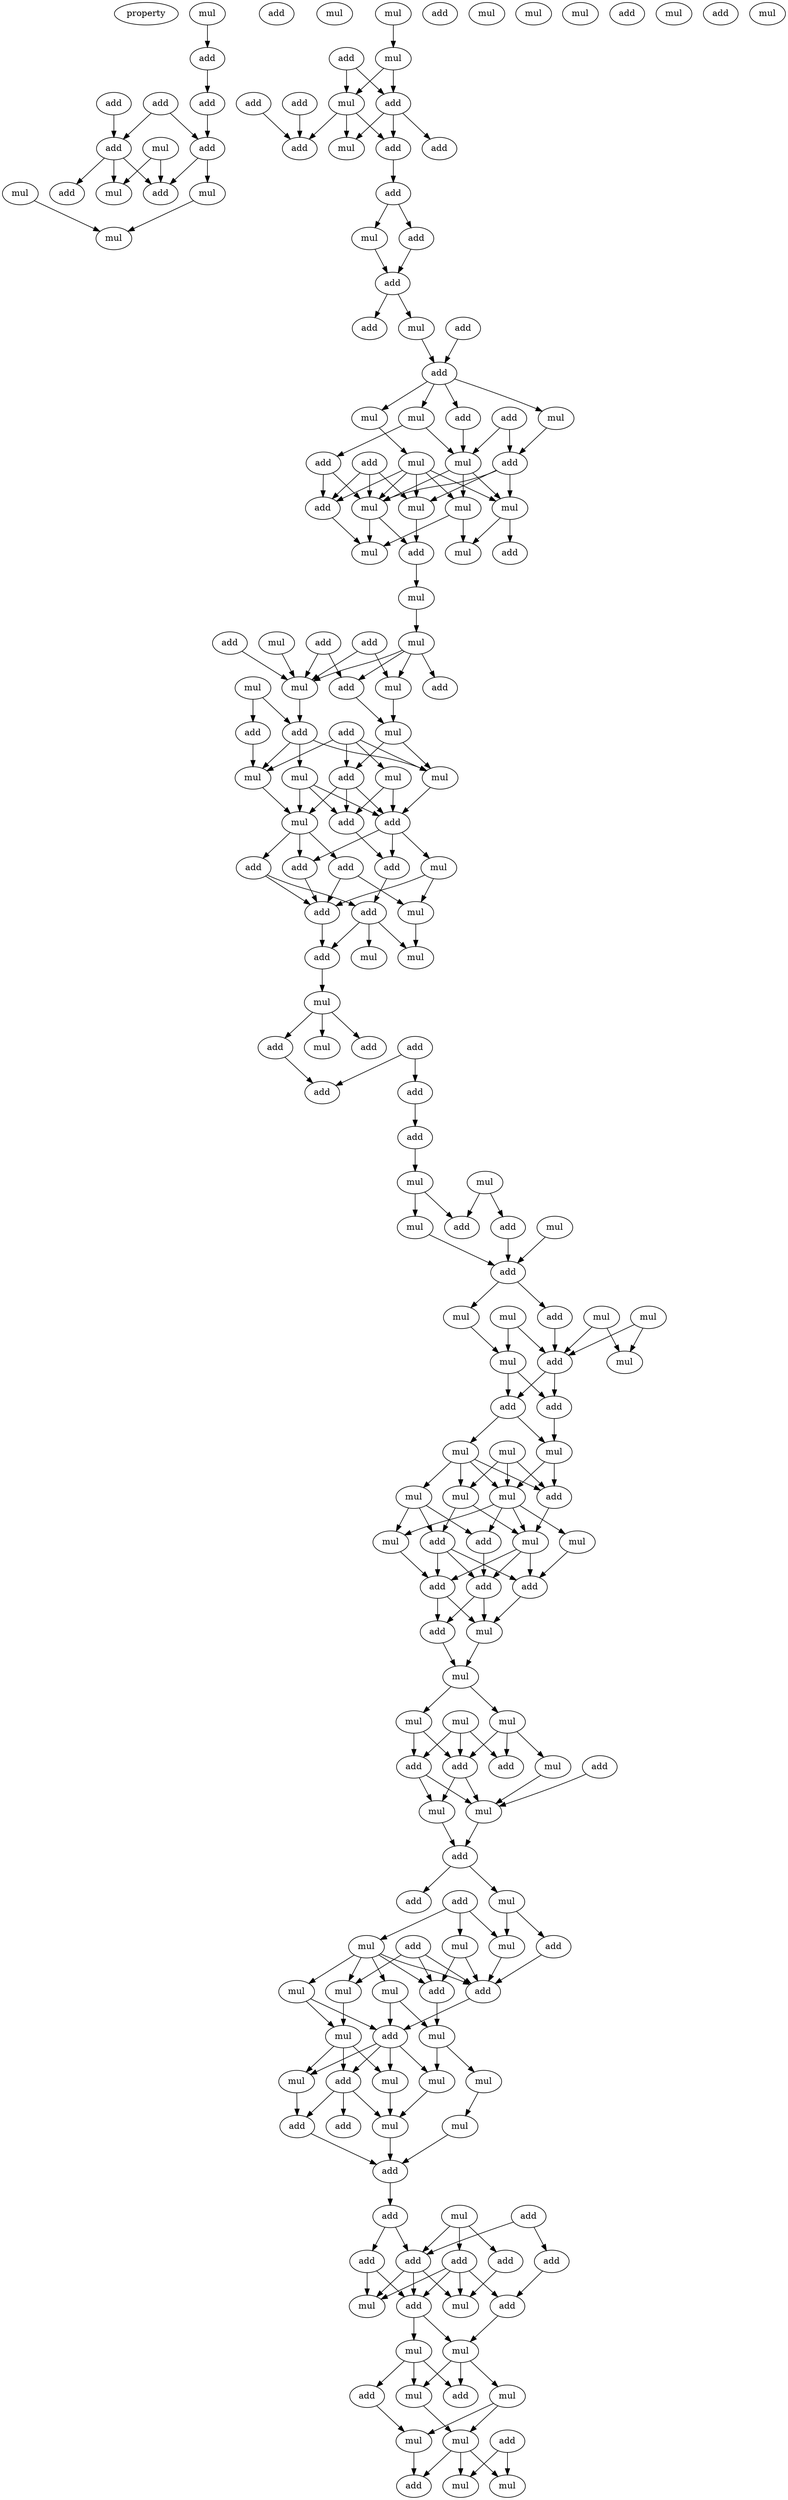 digraph {
    node [fontcolor=black]
    property [mul=2,lf=1.9]
    0 [ label = mul ];
    1 [ label = add ];
    2 [ label = add ];
    3 [ label = add ];
    4 [ label = add ];
    5 [ label = add ];
    6 [ label = add ];
    7 [ label = mul ];
    8 [ label = add ];
    9 [ label = add ];
    10 [ label = add ];
    11 [ label = mul ];
    12 [ label = mul ];
    13 [ label = mul ];
    14 [ label = mul ];
    15 [ label = mul ];
    16 [ label = mul ];
    17 [ label = add ];
    18 [ label = add ];
    19 [ label = mul ];
    20 [ label = add ];
    21 [ label = mul ];
    22 [ label = add ];
    23 [ label = mul ];
    24 [ label = add ];
    25 [ label = add ];
    26 [ label = add ];
    27 [ label = add ];
    28 [ label = mul ];
    29 [ label = add ];
    30 [ label = mul ];
    31 [ label = mul ];
    32 [ label = add ];
    33 [ label = add ];
    34 [ label = add ];
    35 [ label = add ];
    36 [ label = mul ];
    37 [ label = mul ];
    38 [ label = add ];
    39 [ label = add ];
    40 [ label = mul ];
    41 [ label = mul ];
    42 [ label = mul ];
    43 [ label = add ];
    44 [ label = add ];
    45 [ label = add ];
    46 [ label = mul ];
    47 [ label = add ];
    48 [ label = mul ];
    49 [ label = mul ];
    50 [ label = mul ];
    51 [ label = mul ];
    52 [ label = mul ];
    53 [ label = add ];
    54 [ label = mul ];
    55 [ label = add ];
    56 [ label = mul ];
    57 [ label = add ];
    58 [ label = mul ];
    59 [ label = add ];
    60 [ label = add ];
    61 [ label = mul ];
    62 [ label = add ];
    63 [ label = mul ];
    64 [ label = mul ];
    65 [ label = add ];
    66 [ label = add ];
    67 [ label = mul ];
    68 [ label = mul ];
    69 [ label = add ];
    70 [ label = mul ];
    71 [ label = add ];
    72 [ label = add ];
    73 [ label = add ];
    74 [ label = mul ];
    75 [ label = mul ];
    76 [ label = mul ];
    77 [ label = mul ];
    78 [ label = add ];
    79 [ label = mul ];
    80 [ label = add ];
    81 [ label = add ];
    82 [ label = add ];
    83 [ label = add ];
    84 [ label = mul ];
    85 [ label = add ];
    86 [ label = add ];
    87 [ label = mul ];
    88 [ label = add ];
    89 [ label = add ];
    90 [ label = mul ];
    91 [ label = mul ];
    92 [ label = mul ];
    93 [ label = add ];
    94 [ label = add ];
    95 [ label = mul ];
    96 [ label = add ];
    97 [ label = add ];
    98 [ label = add ];
    99 [ label = add ];
    100 [ label = add ];
    101 [ label = mul ];
    102 [ label = mul ];
    103 [ label = mul ];
    104 [ label = add ];
    105 [ label = mul ];
    106 [ label = add ];
    107 [ label = mul ];
    108 [ label = add ];
    109 [ label = mul ];
    110 [ label = mul ];
    111 [ label = add ];
    112 [ label = mul ];
    113 [ label = mul ];
    114 [ label = mul ];
    115 [ label = add ];
    116 [ label = mul ];
    117 [ label = add ];
    118 [ label = add ];
    119 [ label = mul ];
    120 [ label = mul ];
    121 [ label = mul ];
    122 [ label = add ];
    123 [ label = mul ];
    124 [ label = mul ];
    125 [ label = mul ];
    126 [ label = add ];
    127 [ label = mul ];
    128 [ label = mul ];
    129 [ label = mul ];
    130 [ label = add ];
    131 [ label = add ];
    132 [ label = add ];
    133 [ label = add ];
    134 [ label = add ];
    135 [ label = mul ];
    136 [ label = mul ];
    137 [ label = mul ];
    138 [ label = mul ];
    139 [ label = mul ];
    140 [ label = add ];
    141 [ label = add ];
    142 [ label = add ];
    143 [ label = add ];
    144 [ label = mul ];
    145 [ label = mul ];
    146 [ label = mul ];
    147 [ label = add ];
    148 [ label = add ];
    149 [ label = mul ];
    150 [ label = add ];
    151 [ label = add ];
    152 [ label = add ];
    153 [ label = mul ];
    154 [ label = add ];
    155 [ label = mul ];
    156 [ label = mul ];
    157 [ label = mul ];
    158 [ label = add ];
    159 [ label = mul ];
    160 [ label = mul ];
    161 [ label = add ];
    162 [ label = mul ];
    163 [ label = mul ];
    164 [ label = add ];
    165 [ label = mul ];
    166 [ label = add ];
    167 [ label = mul ];
    168 [ label = mul ];
    169 [ label = mul ];
    170 [ label = add ];
    171 [ label = mul ];
    172 [ label = mul ];
    173 [ label = add ];
    174 [ label = add ];
    175 [ label = add ];
    176 [ label = mul ];
    177 [ label = add ];
    178 [ label = add ];
    179 [ label = add ];
    180 [ label = add ];
    181 [ label = add ];
    182 [ label = add ];
    183 [ label = mul ];
    184 [ label = mul ];
    185 [ label = add ];
    186 [ label = add ];
    187 [ label = mul ];
    188 [ label = mul ];
    189 [ label = mul ];
    190 [ label = add ];
    191 [ label = add ];
    192 [ label = mul ];
    193 [ label = add ];
    194 [ label = mul ];
    195 [ label = mul ];
    196 [ label = mul ];
    197 [ label = add ];
    198 [ label = mul ];
    199 [ label = mul ];
    0 -> 1 [ name = 0 ];
    1 -> 5 [ name = 1 ];
    2 -> 8 [ name = 2 ];
    3 -> 6 [ name = 3 ];
    3 -> 8 [ name = 4 ];
    5 -> 6 [ name = 5 ];
    6 -> 9 [ name = 6 ];
    6 -> 13 [ name = 7 ];
    7 -> 9 [ name = 8 ];
    7 -> 12 [ name = 9 ];
    8 -> 9 [ name = 10 ];
    8 -> 10 [ name = 11 ];
    8 -> 12 [ name = 12 ];
    11 -> 14 [ name = 13 ];
    13 -> 14 [ name = 14 ];
    16 -> 19 [ name = 15 ];
    18 -> 21 [ name = 16 ];
    18 -> 22 [ name = 17 ];
    19 -> 21 [ name = 18 ];
    19 -> 22 [ name = 19 ];
    20 -> 25 [ name = 20 ];
    21 -> 25 [ name = 21 ];
    21 -> 26 [ name = 22 ];
    21 -> 28 [ name = 23 ];
    22 -> 26 [ name = 24 ];
    22 -> 27 [ name = 25 ];
    22 -> 28 [ name = 26 ];
    24 -> 25 [ name = 27 ];
    26 -> 29 [ name = 28 ];
    29 -> 30 [ name = 29 ];
    29 -> 32 [ name = 30 ];
    30 -> 33 [ name = 31 ];
    32 -> 33 [ name = 32 ];
    33 -> 34 [ name = 33 ];
    33 -> 36 [ name = 34 ];
    35 -> 38 [ name = 35 ];
    36 -> 38 [ name = 36 ];
    38 -> 39 [ name = 37 ];
    38 -> 40 [ name = 38 ];
    38 -> 41 [ name = 39 ];
    38 -> 42 [ name = 40 ];
    39 -> 48 [ name = 41 ];
    40 -> 46 [ name = 42 ];
    41 -> 47 [ name = 43 ];
    42 -> 44 [ name = 44 ];
    42 -> 48 [ name = 45 ];
    43 -> 47 [ name = 46 ];
    43 -> 48 [ name = 47 ];
    44 -> 52 [ name = 48 ];
    44 -> 53 [ name = 49 ];
    45 -> 49 [ name = 50 ];
    45 -> 52 [ name = 51 ];
    45 -> 53 [ name = 52 ];
    46 -> 49 [ name = 53 ];
    46 -> 50 [ name = 54 ];
    46 -> 51 [ name = 55 ];
    46 -> 52 [ name = 56 ];
    46 -> 53 [ name = 57 ];
    47 -> 49 [ name = 58 ];
    47 -> 51 [ name = 59 ];
    47 -> 52 [ name = 60 ];
    48 -> 50 [ name = 61 ];
    48 -> 51 [ name = 62 ];
    48 -> 52 [ name = 63 ];
    49 -> 57 [ name = 64 ];
    50 -> 54 [ name = 65 ];
    50 -> 56 [ name = 66 ];
    51 -> 54 [ name = 67 ];
    51 -> 55 [ name = 68 ];
    52 -> 56 [ name = 69 ];
    52 -> 57 [ name = 70 ];
    53 -> 56 [ name = 71 ];
    57 -> 58 [ name = 72 ];
    58 -> 63 [ name = 73 ];
    59 -> 64 [ name = 74 ];
    60 -> 64 [ name = 75 ];
    60 -> 68 [ name = 76 ];
    61 -> 64 [ name = 77 ];
    62 -> 64 [ name = 78 ];
    62 -> 66 [ name = 79 ];
    63 -> 64 [ name = 80 ];
    63 -> 65 [ name = 81 ];
    63 -> 66 [ name = 82 ];
    63 -> 68 [ name = 83 ];
    64 -> 69 [ name = 84 ];
    66 -> 70 [ name = 85 ];
    67 -> 69 [ name = 86 ];
    67 -> 72 [ name = 87 ];
    68 -> 70 [ name = 88 ];
    69 -> 74 [ name = 89 ];
    69 -> 75 [ name = 90 ];
    69 -> 76 [ name = 91 ];
    70 -> 73 [ name = 92 ];
    70 -> 76 [ name = 93 ];
    71 -> 73 [ name = 94 ];
    71 -> 74 [ name = 95 ];
    71 -> 76 [ name = 96 ];
    71 -> 77 [ name = 97 ];
    72 -> 74 [ name = 98 ];
    73 -> 78 [ name = 99 ];
    73 -> 79 [ name = 100 ];
    73 -> 80 [ name = 101 ];
    74 -> 79 [ name = 102 ];
    75 -> 78 [ name = 103 ];
    75 -> 79 [ name = 104 ];
    75 -> 80 [ name = 105 ];
    76 -> 78 [ name = 106 ];
    77 -> 78 [ name = 107 ];
    77 -> 80 [ name = 108 ];
    78 -> 83 [ name = 109 ];
    78 -> 84 [ name = 110 ];
    78 -> 85 [ name = 111 ];
    79 -> 81 [ name = 112 ];
    79 -> 82 [ name = 113 ];
    79 -> 83 [ name = 114 ];
    80 -> 85 [ name = 115 ];
    81 -> 86 [ name = 116 ];
    81 -> 88 [ name = 117 ];
    82 -> 87 [ name = 118 ];
    82 -> 88 [ name = 119 ];
    83 -> 88 [ name = 120 ];
    84 -> 87 [ name = 121 ];
    84 -> 88 [ name = 122 ];
    85 -> 86 [ name = 123 ];
    86 -> 89 [ name = 124 ];
    86 -> 90 [ name = 125 ];
    86 -> 91 [ name = 126 ];
    87 -> 90 [ name = 127 ];
    88 -> 89 [ name = 128 ];
    89 -> 92 [ name = 129 ];
    92 -> 93 [ name = 130 ];
    92 -> 95 [ name = 131 ];
    92 -> 97 [ name = 132 ];
    93 -> 99 [ name = 133 ];
    96 -> 98 [ name = 134 ];
    96 -> 99 [ name = 135 ];
    98 -> 100 [ name = 136 ];
    100 -> 102 [ name = 137 ];
    101 -> 104 [ name = 138 ];
    101 -> 106 [ name = 139 ];
    102 -> 103 [ name = 140 ];
    102 -> 106 [ name = 141 ];
    103 -> 108 [ name = 142 ];
    104 -> 108 [ name = 143 ];
    107 -> 108 [ name = 144 ];
    108 -> 109 [ name = 145 ];
    108 -> 111 [ name = 146 ];
    109 -> 114 [ name = 147 ];
    110 -> 114 [ name = 148 ];
    110 -> 115 [ name = 149 ];
    111 -> 115 [ name = 150 ];
    112 -> 115 [ name = 151 ];
    112 -> 116 [ name = 152 ];
    113 -> 115 [ name = 153 ];
    113 -> 116 [ name = 154 ];
    114 -> 117 [ name = 155 ];
    114 -> 118 [ name = 156 ];
    115 -> 117 [ name = 157 ];
    115 -> 118 [ name = 158 ];
    117 -> 121 [ name = 159 ];
    118 -> 119 [ name = 160 ];
    118 -> 121 [ name = 161 ];
    119 -> 122 [ name = 162 ];
    119 -> 123 [ name = 163 ];
    119 -> 124 [ name = 164 ];
    119 -> 125 [ name = 165 ];
    120 -> 122 [ name = 166 ];
    120 -> 123 [ name = 167 ];
    120 -> 124 [ name = 168 ];
    121 -> 122 [ name = 169 ];
    121 -> 123 [ name = 170 ];
    122 -> 129 [ name = 171 ];
    123 -> 126 [ name = 172 ];
    123 -> 127 [ name = 173 ];
    123 -> 128 [ name = 174 ];
    123 -> 129 [ name = 175 ];
    124 -> 129 [ name = 176 ];
    124 -> 130 [ name = 177 ];
    125 -> 126 [ name = 178 ];
    125 -> 128 [ name = 179 ];
    125 -> 130 [ name = 180 ];
    126 -> 131 [ name = 181 ];
    127 -> 133 [ name = 182 ];
    128 -> 132 [ name = 183 ];
    129 -> 131 [ name = 184 ];
    129 -> 132 [ name = 185 ];
    129 -> 133 [ name = 186 ];
    130 -> 131 [ name = 187 ];
    130 -> 132 [ name = 188 ];
    130 -> 133 [ name = 189 ];
    131 -> 134 [ name = 190 ];
    131 -> 135 [ name = 191 ];
    132 -> 134 [ name = 192 ];
    132 -> 135 [ name = 193 ];
    133 -> 135 [ name = 194 ];
    134 -> 136 [ name = 195 ];
    135 -> 136 [ name = 196 ];
    136 -> 137 [ name = 197 ];
    136 -> 138 [ name = 198 ];
    137 -> 140 [ name = 199 ];
    137 -> 141 [ name = 200 ];
    137 -> 144 [ name = 201 ];
    138 -> 140 [ name = 202 ];
    138 -> 143 [ name = 203 ];
    139 -> 140 [ name = 204 ];
    139 -> 141 [ name = 205 ];
    139 -> 143 [ name = 206 ];
    140 -> 145 [ name = 207 ];
    140 -> 146 [ name = 208 ];
    142 -> 145 [ name = 209 ];
    143 -> 145 [ name = 210 ];
    143 -> 146 [ name = 211 ];
    144 -> 145 [ name = 212 ];
    145 -> 147 [ name = 213 ];
    146 -> 147 [ name = 214 ];
    147 -> 149 [ name = 215 ];
    147 -> 151 [ name = 216 ];
    149 -> 152 [ name = 217 ];
    149 -> 155 [ name = 218 ];
    150 -> 153 [ name = 219 ];
    150 -> 155 [ name = 220 ];
    150 -> 156 [ name = 221 ];
    152 -> 158 [ name = 222 ];
    153 -> 157 [ name = 223 ];
    153 -> 158 [ name = 224 ];
    153 -> 159 [ name = 225 ];
    153 -> 160 [ name = 226 ];
    153 -> 161 [ name = 227 ];
    154 -> 158 [ name = 228 ];
    154 -> 160 [ name = 229 ];
    154 -> 161 [ name = 230 ];
    155 -> 158 [ name = 231 ];
    156 -> 158 [ name = 232 ];
    156 -> 161 [ name = 233 ];
    157 -> 163 [ name = 234 ];
    157 -> 164 [ name = 235 ];
    158 -> 164 [ name = 236 ];
    159 -> 162 [ name = 237 ];
    159 -> 164 [ name = 238 ];
    160 -> 162 [ name = 239 ];
    161 -> 163 [ name = 240 ];
    162 -> 166 [ name = 241 ];
    162 -> 167 [ name = 242 ];
    162 -> 169 [ name = 243 ];
    163 -> 165 [ name = 244 ];
    163 -> 168 [ name = 245 ];
    164 -> 165 [ name = 246 ];
    164 -> 166 [ name = 247 ];
    164 -> 167 [ name = 248 ];
    164 -> 169 [ name = 249 ];
    165 -> 172 [ name = 250 ];
    166 -> 170 [ name = 251 ];
    166 -> 172 [ name = 252 ];
    166 -> 173 [ name = 253 ];
    167 -> 172 [ name = 254 ];
    168 -> 171 [ name = 255 ];
    169 -> 170 [ name = 256 ];
    170 -> 174 [ name = 257 ];
    171 -> 174 [ name = 258 ];
    172 -> 174 [ name = 259 ];
    174 -> 177 [ name = 260 ];
    175 -> 181 [ name = 261 ];
    175 -> 182 [ name = 262 ];
    176 -> 178 [ name = 263 ];
    176 -> 180 [ name = 264 ];
    176 -> 181 [ name = 265 ];
    177 -> 179 [ name = 266 ];
    177 -> 181 [ name = 267 ];
    178 -> 183 [ name = 268 ];
    178 -> 184 [ name = 269 ];
    178 -> 185 [ name = 270 ];
    178 -> 186 [ name = 271 ];
    179 -> 184 [ name = 272 ];
    179 -> 185 [ name = 273 ];
    180 -> 183 [ name = 274 ];
    181 -> 183 [ name = 275 ];
    181 -> 184 [ name = 276 ];
    181 -> 185 [ name = 277 ];
    182 -> 186 [ name = 278 ];
    185 -> 187 [ name = 279 ];
    185 -> 188 [ name = 280 ];
    186 -> 188 [ name = 281 ];
    187 -> 190 [ name = 282 ];
    187 -> 191 [ name = 283 ];
    187 -> 192 [ name = 284 ];
    188 -> 189 [ name = 285 ];
    188 -> 190 [ name = 286 ];
    188 -> 192 [ name = 287 ];
    189 -> 194 [ name = 288 ];
    189 -> 195 [ name = 289 ];
    191 -> 194 [ name = 290 ];
    192 -> 195 [ name = 291 ];
    193 -> 198 [ name = 292 ];
    193 -> 199 [ name = 293 ];
    194 -> 197 [ name = 294 ];
    195 -> 197 [ name = 295 ];
    195 -> 198 [ name = 296 ];
    195 -> 199 [ name = 297 ];
}
